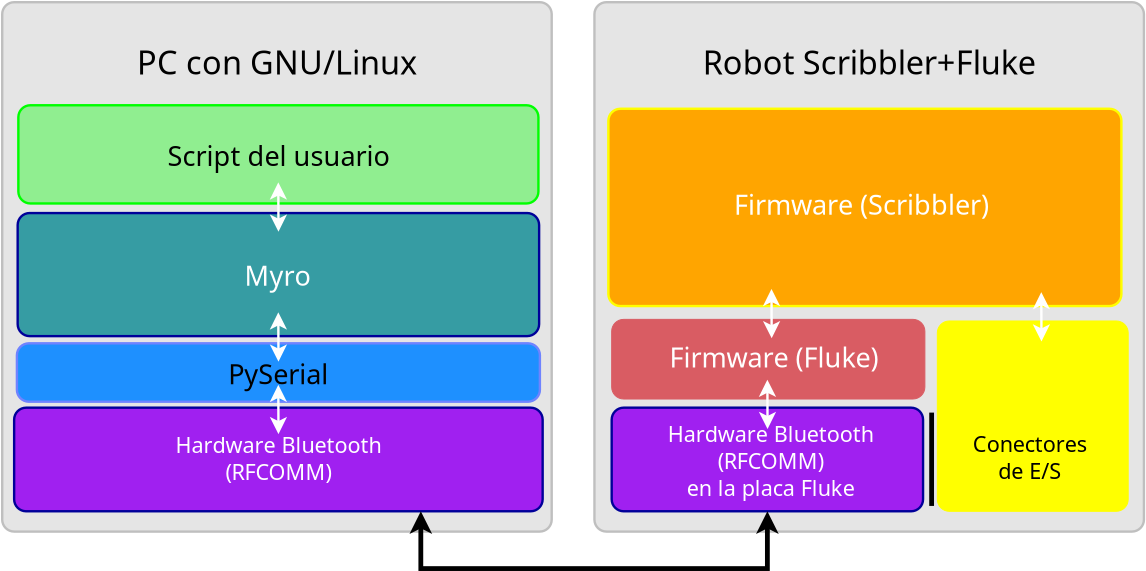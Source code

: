 <?xml version="1.0" encoding="UTF-8"?>
<dia:diagram xmlns:dia="http://www.lysator.liu.se/~alla/dia/">
  <dia:layer name="Background" visible="true" active="true">
    <dia:group>
      <dia:object type="Standard - Box" version="0" id="O0">
        <dia:attribute name="obj_pos">
          <dia:point val="43.517,1.557"/>
        </dia:attribute>
        <dia:attribute name="obj_bb">
          <dia:rectangle val="43.517,1.557;70.992,28.026"/>
        </dia:attribute>
        <dia:attribute name="elem_corner">
          <dia:point val="43.517,1.557"/>
        </dia:attribute>
        <dia:attribute name="elem_width">
          <dia:real val="27.475"/>
        </dia:attribute>
        <dia:attribute name="elem_height">
          <dia:real val="26.469"/>
        </dia:attribute>
        <dia:attribute name="border_width">
          <dia:real val="0"/>
        </dia:attribute>
        <dia:attribute name="border_color">
          <dia:color val="#e5e5e5"/>
        </dia:attribute>
        <dia:attribute name="inner_color">
          <dia:color val="#e5e5e5"/>
        </dia:attribute>
        <dia:attribute name="show_background">
          <dia:boolean val="true"/>
        </dia:attribute>
        <dia:attribute name="corner_radius">
          <dia:real val="0.599"/>
        </dia:attribute>
      </dia:object>
      <dia:object type="Standard - Box" version="0" id="O1">
        <dia:attribute name="obj_pos">
          <dia:point val="43.517,1.557"/>
        </dia:attribute>
        <dia:attribute name="obj_bb">
          <dia:rectangle val="43.457,1.497;71.052,28.086"/>
        </dia:attribute>
        <dia:attribute name="elem_corner">
          <dia:point val="43.517,1.557"/>
        </dia:attribute>
        <dia:attribute name="elem_width">
          <dia:real val="27.475"/>
        </dia:attribute>
        <dia:attribute name="elem_height">
          <dia:real val="26.469"/>
        </dia:attribute>
        <dia:attribute name="border_width">
          <dia:real val="0.12"/>
        </dia:attribute>
        <dia:attribute name="border_color">
          <dia:color val="#bfbfbf"/>
        </dia:attribute>
        <dia:attribute name="show_background">
          <dia:boolean val="false"/>
        </dia:attribute>
        <dia:attribute name="corner_radius">
          <dia:real val="0.599"/>
        </dia:attribute>
      </dia:object>
    </dia:group>
    <dia:object type="Standard - Box" version="0" id="O2">
      <dia:attribute name="obj_pos">
        <dia:point val="44.315,12.099"/>
      </dia:attribute>
      <dia:attribute name="obj_bb">
        <dia:rectangle val="44.315,12.099;70.338,18.253"/>
      </dia:attribute>
      <dia:attribute name="elem_corner">
        <dia:point val="44.315,12.099"/>
      </dia:attribute>
      <dia:attribute name="elem_width">
        <dia:real val="26.023"/>
      </dia:attribute>
      <dia:attribute name="elem_height">
        <dia:real val="6.154"/>
      </dia:attribute>
      <dia:attribute name="border_width">
        <dia:real val="0"/>
      </dia:attribute>
      <dia:attribute name="border_color">
        <dia:color val="#369ca3"/>
      </dia:attribute>
      <dia:attribute name="inner_color">
        <dia:color val="#369ca3"/>
      </dia:attribute>
      <dia:attribute name="show_background">
        <dia:boolean val="true"/>
      </dia:attribute>
      <dia:attribute name="corner_radius">
        <dia:real val="0.599"/>
      </dia:attribute>
    </dia:object>
    <dia:object type="Standard - Box" version="0" id="O3">
      <dia:attribute name="obj_pos">
        <dia:point val="44.29,12.099"/>
      </dia:attribute>
      <dia:attribute name="obj_bb">
        <dia:rectangle val="44.23,12.039;70.423,18.313"/>
      </dia:attribute>
      <dia:attribute name="elem_corner">
        <dia:point val="44.29,12.099"/>
      </dia:attribute>
      <dia:attribute name="elem_width">
        <dia:real val="26.073"/>
      </dia:attribute>
      <dia:attribute name="elem_height">
        <dia:real val="6.154"/>
      </dia:attribute>
      <dia:attribute name="border_width">
        <dia:real val="0.12"/>
      </dia:attribute>
      <dia:attribute name="border_color">
        <dia:color val="#000099"/>
      </dia:attribute>
      <dia:attribute name="show_background">
        <dia:boolean val="false"/>
      </dia:attribute>
      <dia:attribute name="corner_radius">
        <dia:real val="0.599"/>
      </dia:attribute>
    </dia:object>
    <dia:object type="Standard - Box" version="0" id="O4">
      <dia:attribute name="obj_pos">
        <dia:point val="44.252,18.613"/>
      </dia:attribute>
      <dia:attribute name="obj_bb">
        <dia:rectangle val="44.252,18.613;70.401,21.532"/>
      </dia:attribute>
      <dia:attribute name="elem_corner">
        <dia:point val="44.252,18.613"/>
      </dia:attribute>
      <dia:attribute name="elem_width">
        <dia:real val="26.15"/>
      </dia:attribute>
      <dia:attribute name="elem_height">
        <dia:real val="2.919"/>
      </dia:attribute>
      <dia:attribute name="border_width">
        <dia:real val="0"/>
      </dia:attribute>
      <dia:attribute name="border_color">
        <dia:color val="#1e90ff"/>
      </dia:attribute>
      <dia:attribute name="inner_color">
        <dia:color val="#1e90ff"/>
      </dia:attribute>
      <dia:attribute name="show_background">
        <dia:boolean val="true"/>
      </dia:attribute>
      <dia:attribute name="corner_radius">
        <dia:real val="0.599"/>
      </dia:attribute>
    </dia:object>
    <dia:object type="Standard - Box" version="0" id="O5">
      <dia:attribute name="obj_pos">
        <dia:point val="44.252,18.613"/>
      </dia:attribute>
      <dia:attribute name="obj_bb">
        <dia:rectangle val="44.192,18.553;70.461,21.592"/>
      </dia:attribute>
      <dia:attribute name="elem_corner">
        <dia:point val="44.252,18.613"/>
      </dia:attribute>
      <dia:attribute name="elem_width">
        <dia:real val="26.15"/>
      </dia:attribute>
      <dia:attribute name="elem_height">
        <dia:real val="2.919"/>
      </dia:attribute>
      <dia:attribute name="border_width">
        <dia:real val="0.12"/>
      </dia:attribute>
      <dia:attribute name="border_color">
        <dia:color val="#6f83ff"/>
      </dia:attribute>
      <dia:attribute name="show_background">
        <dia:boolean val="false"/>
      </dia:attribute>
      <dia:attribute name="corner_radius">
        <dia:real val="0.599"/>
      </dia:attribute>
    </dia:object>
    <dia:object type="Standard - Box" version="0" id="O6">
      <dia:attribute name="obj_pos">
        <dia:point val="44.114,21.831"/>
      </dia:attribute>
      <dia:attribute name="obj_bb">
        <dia:rectangle val="44.114,21.831;70.539,27.012"/>
      </dia:attribute>
      <dia:attribute name="elem_corner">
        <dia:point val="44.114,21.831"/>
      </dia:attribute>
      <dia:attribute name="elem_width">
        <dia:real val="26.425"/>
      </dia:attribute>
      <dia:attribute name="elem_height">
        <dia:real val="5.18"/>
      </dia:attribute>
      <dia:attribute name="border_width">
        <dia:real val="0"/>
      </dia:attribute>
      <dia:attribute name="border_color">
        <dia:color val="#a020f0"/>
      </dia:attribute>
      <dia:attribute name="inner_color">
        <dia:color val="#a020f0"/>
      </dia:attribute>
      <dia:attribute name="show_background">
        <dia:boolean val="true"/>
      </dia:attribute>
      <dia:attribute name="corner_radius">
        <dia:real val="0.599"/>
      </dia:attribute>
    </dia:object>
    <dia:object type="Standard - Box" version="0" id="O7">
      <dia:attribute name="obj_pos">
        <dia:point val="44.114,21.831"/>
      </dia:attribute>
      <dia:attribute name="obj_bb">
        <dia:rectangle val="44.054,21.771;70.599,27.071"/>
      </dia:attribute>
      <dia:attribute name="elem_corner">
        <dia:point val="44.114,21.831"/>
      </dia:attribute>
      <dia:attribute name="elem_width">
        <dia:real val="26.425"/>
      </dia:attribute>
      <dia:attribute name="elem_height">
        <dia:real val="5.18"/>
      </dia:attribute>
      <dia:attribute name="border_width">
        <dia:real val="0.12"/>
      </dia:attribute>
      <dia:attribute name="border_color">
        <dia:color val="#000099"/>
      </dia:attribute>
      <dia:attribute name="show_background">
        <dia:boolean val="false"/>
      </dia:attribute>
      <dia:attribute name="corner_radius">
        <dia:real val="0.599"/>
      </dia:attribute>
    </dia:object>
    <dia:object type="Standard - Text" version="1" id="O8">
      <dia:attribute name="obj_pos">
        <dia:point val="57.327,20.656"/>
      </dia:attribute>
      <dia:attribute name="obj_bb">
        <dia:rectangle val="54.606,19.401;60.047,20.976"/>
      </dia:attribute>
      <dia:attribute name="text">
        <dia:composite type="text">
          <dia:attribute name="string">
            <dia:string>#PySerial#</dia:string>
          </dia:attribute>
          <dia:attribute name="font">
            <dia:font family="sans" style="0" name="Helvetica"/>
          </dia:attribute>
          <dia:attribute name="height">
            <dia:real val="1.69"/>
          </dia:attribute>
          <dia:attribute name="pos">
            <dia:point val="57.327,20.656"/>
          </dia:attribute>
          <dia:attribute name="color">
            <dia:color val="#000000"/>
          </dia:attribute>
          <dia:attribute name="alignment">
            <dia:enum val="1"/>
          </dia:attribute>
        </dia:composite>
      </dia:attribute>
      <dia:attribute name="valign">
        <dia:enum val="3"/>
      </dia:attribute>
    </dia:object>
    <dia:group>
      <dia:object type="Standard - Box" version="0" id="O9">
        <dia:attribute name="obj_pos">
          <dia:point val="44.325,6.71"/>
        </dia:attribute>
        <dia:attribute name="obj_bb">
          <dia:rectangle val="44.325,6.71;70.328,11.62"/>
        </dia:attribute>
        <dia:attribute name="elem_corner">
          <dia:point val="44.325,6.71"/>
        </dia:attribute>
        <dia:attribute name="elem_width">
          <dia:real val="26.003"/>
        </dia:attribute>
        <dia:attribute name="elem_height">
          <dia:real val="4.91"/>
        </dia:attribute>
        <dia:attribute name="border_width">
          <dia:real val="0"/>
        </dia:attribute>
        <dia:attribute name="border_color">
          <dia:color val="#90ee90"/>
        </dia:attribute>
        <dia:attribute name="inner_color">
          <dia:color val="#90ee90"/>
        </dia:attribute>
        <dia:attribute name="show_background">
          <dia:boolean val="true"/>
        </dia:attribute>
        <dia:attribute name="corner_radius">
          <dia:real val="0.599"/>
        </dia:attribute>
      </dia:object>
      <dia:object type="Standard - Box" version="0" id="O10">
        <dia:attribute name="obj_pos">
          <dia:point val="44.325,6.71"/>
        </dia:attribute>
        <dia:attribute name="obj_bb">
          <dia:rectangle val="44.265,6.651;70.388,11.68"/>
        </dia:attribute>
        <dia:attribute name="elem_corner">
          <dia:point val="44.325,6.71"/>
        </dia:attribute>
        <dia:attribute name="elem_width">
          <dia:real val="26.003"/>
        </dia:attribute>
        <dia:attribute name="elem_height">
          <dia:real val="4.91"/>
        </dia:attribute>
        <dia:attribute name="border_width">
          <dia:real val="0.12"/>
        </dia:attribute>
        <dia:attribute name="border_color">
          <dia:color val="#00ff00"/>
        </dia:attribute>
        <dia:attribute name="show_background">
          <dia:boolean val="false"/>
        </dia:attribute>
        <dia:attribute name="corner_radius">
          <dia:real val="0.599"/>
        </dia:attribute>
      </dia:object>
    </dia:group>
    <dia:object type="Standard - Text" version="1" id="O11">
      <dia:attribute name="obj_pos">
        <dia:point val="57.327,24.095"/>
      </dia:attribute>
      <dia:attribute name="obj_bb">
        <dia:rectangle val="51.916,23.058;62.768,25.765"/>
      </dia:attribute>
      <dia:attribute name="text">
        <dia:composite type="text">
          <dia:attribute name="string">
            <dia:string>#Hardware Bluetooth
(RFCOMM)#</dia:string>
          </dia:attribute>
          <dia:attribute name="font">
            <dia:font family="sans" style="0" name="Helvetica"/>
          </dia:attribute>
          <dia:attribute name="height">
            <dia:real val="1.352"/>
          </dia:attribute>
          <dia:attribute name="pos">
            <dia:point val="57.327,24.095"/>
          </dia:attribute>
          <dia:attribute name="color">
            <dia:color val="#ffffff"/>
          </dia:attribute>
          <dia:attribute name="alignment">
            <dia:enum val="1"/>
          </dia:attribute>
        </dia:composite>
      </dia:attribute>
      <dia:attribute name="valign">
        <dia:enum val="3"/>
      </dia:attribute>
    </dia:object>
    <dia:object type="Standard - Text" version="1" id="O12">
      <dia:attribute name="obj_pos">
        <dia:point val="57.327,9.749"/>
      </dia:attribute>
      <dia:attribute name="obj_bb">
        <dia:rectangle val="51.401,8.494;63.252,10.069"/>
      </dia:attribute>
      <dia:attribute name="text">
        <dia:composite type="text">
          <dia:attribute name="string">
            <dia:string>#Script del usuario#</dia:string>
          </dia:attribute>
          <dia:attribute name="font">
            <dia:font family="sans" style="0" name="Helvetica"/>
          </dia:attribute>
          <dia:attribute name="height">
            <dia:real val="1.69"/>
          </dia:attribute>
          <dia:attribute name="pos">
            <dia:point val="57.327,9.749"/>
          </dia:attribute>
          <dia:attribute name="color">
            <dia:color val="#000000"/>
          </dia:attribute>
          <dia:attribute name="alignment">
            <dia:enum val="1"/>
          </dia:attribute>
        </dia:composite>
      </dia:attribute>
      <dia:attribute name="valign">
        <dia:enum val="3"/>
      </dia:attribute>
    </dia:object>
    <dia:object type="Standard - Text" version="1" id="O13">
      <dia:attribute name="obj_pos">
        <dia:point val="57.255,5.174"/>
      </dia:attribute>
      <dia:attribute name="obj_bb">
        <dia:rectangle val="49.941,3.669;64.568,5.556"/>
      </dia:attribute>
      <dia:attribute name="text">
        <dia:composite type="text">
          <dia:attribute name="string">
            <dia:string>#PC con GNU/Linux#</dia:string>
          </dia:attribute>
          <dia:attribute name="font">
            <dia:font family="sans" style="0" name="Helvetica"/>
          </dia:attribute>
          <dia:attribute name="height">
            <dia:real val="2.028"/>
          </dia:attribute>
          <dia:attribute name="pos">
            <dia:point val="57.255,5.174"/>
          </dia:attribute>
          <dia:attribute name="color">
            <dia:color val="#000000"/>
          </dia:attribute>
          <dia:attribute name="alignment">
            <dia:enum val="1"/>
          </dia:attribute>
        </dia:composite>
      </dia:attribute>
      <dia:attribute name="valign">
        <dia:enum val="3"/>
      </dia:attribute>
    </dia:object>
    <dia:group>
      <dia:object type="Standard - Box" version="0" id="O14">
        <dia:attribute name="obj_pos">
          <dia:point val="73.129,1.557"/>
        </dia:attribute>
        <dia:attribute name="obj_bb">
          <dia:rectangle val="73.129,1.557;100.604,28.026"/>
        </dia:attribute>
        <dia:attribute name="elem_corner">
          <dia:point val="73.129,1.557"/>
        </dia:attribute>
        <dia:attribute name="elem_width">
          <dia:real val="27.475"/>
        </dia:attribute>
        <dia:attribute name="elem_height">
          <dia:real val="26.469"/>
        </dia:attribute>
        <dia:attribute name="border_width">
          <dia:real val="0"/>
        </dia:attribute>
        <dia:attribute name="border_color">
          <dia:color val="#e5e5e5"/>
        </dia:attribute>
        <dia:attribute name="inner_color">
          <dia:color val="#e5e5e5"/>
        </dia:attribute>
        <dia:attribute name="show_background">
          <dia:boolean val="true"/>
        </dia:attribute>
        <dia:attribute name="corner_radius">
          <dia:real val="0.599"/>
        </dia:attribute>
      </dia:object>
      <dia:object type="Standard - Box" version="0" id="O15">
        <dia:attribute name="obj_pos">
          <dia:point val="73.129,1.557"/>
        </dia:attribute>
        <dia:attribute name="obj_bb">
          <dia:rectangle val="73.069,1.497;100.664,28.086"/>
        </dia:attribute>
        <dia:attribute name="elem_corner">
          <dia:point val="73.129,1.557"/>
        </dia:attribute>
        <dia:attribute name="elem_width">
          <dia:real val="27.475"/>
        </dia:attribute>
        <dia:attribute name="elem_height">
          <dia:real val="26.469"/>
        </dia:attribute>
        <dia:attribute name="border_width">
          <dia:real val="0.12"/>
        </dia:attribute>
        <dia:attribute name="border_color">
          <dia:color val="#bfbfbf"/>
        </dia:attribute>
        <dia:attribute name="show_background">
          <dia:boolean val="false"/>
        </dia:attribute>
        <dia:attribute name="corner_radius">
          <dia:real val="0.599"/>
        </dia:attribute>
      </dia:object>
    </dia:group>
    <dia:group>
      <dia:object type="Standard - Box" version="0" id="O16">
        <dia:attribute name="obj_pos">
          <dia:point val="73.991,21.831"/>
        </dia:attribute>
        <dia:attribute name="obj_bb">
          <dia:rectangle val="73.991,21.831;89.56,27.012"/>
        </dia:attribute>
        <dia:attribute name="elem_corner">
          <dia:point val="73.991,21.831"/>
        </dia:attribute>
        <dia:attribute name="elem_width">
          <dia:real val="15.569"/>
        </dia:attribute>
        <dia:attribute name="elem_height">
          <dia:real val="5.18"/>
        </dia:attribute>
        <dia:attribute name="border_width">
          <dia:real val="0"/>
        </dia:attribute>
        <dia:attribute name="border_color">
          <dia:color val="#a020f0"/>
        </dia:attribute>
        <dia:attribute name="inner_color">
          <dia:color val="#a020f0"/>
        </dia:attribute>
        <dia:attribute name="show_background">
          <dia:boolean val="true"/>
        </dia:attribute>
        <dia:attribute name="corner_radius">
          <dia:real val="0.599"/>
        </dia:attribute>
      </dia:object>
      <dia:object type="Standard - Box" version="0" id="O17">
        <dia:attribute name="obj_pos">
          <dia:point val="73.991,21.831"/>
        </dia:attribute>
        <dia:attribute name="obj_bb">
          <dia:rectangle val="73.931,21.771;89.62,27.071"/>
        </dia:attribute>
        <dia:attribute name="elem_corner">
          <dia:point val="73.991,21.831"/>
        </dia:attribute>
        <dia:attribute name="elem_width">
          <dia:real val="15.569"/>
        </dia:attribute>
        <dia:attribute name="elem_height">
          <dia:real val="5.18"/>
        </dia:attribute>
        <dia:attribute name="border_width">
          <dia:real val="0.12"/>
        </dia:attribute>
        <dia:attribute name="border_color">
          <dia:color val="#000099"/>
        </dia:attribute>
        <dia:attribute name="show_background">
          <dia:boolean val="false"/>
        </dia:attribute>
        <dia:attribute name="corner_radius">
          <dia:real val="0.599"/>
        </dia:attribute>
      </dia:object>
    </dia:group>
    <dia:object type="Standard - Text" version="1" id="O18">
      <dia:attribute name="obj_pos">
        <dia:point val="81.944,23.541"/>
      </dia:attribute>
      <dia:attribute name="obj_bb">
        <dia:rectangle val="76.534,22.535;87.354,26.5"/>
      </dia:attribute>
      <dia:attribute name="text">
        <dia:composite type="text">
          <dia:attribute name="string">
            <dia:string>#Hardware Bluetooth
(RFCOMM)
en la placa Fluke#</dia:string>
          </dia:attribute>
          <dia:attribute name="font">
            <dia:font family="sans" style="0" name="Helvetica"/>
          </dia:attribute>
          <dia:attribute name="height">
            <dia:real val="1.352"/>
          </dia:attribute>
          <dia:attribute name="pos">
            <dia:point val="81.944,23.541"/>
          </dia:attribute>
          <dia:attribute name="color">
            <dia:color val="#ffffff"/>
          </dia:attribute>
          <dia:attribute name="alignment">
            <dia:enum val="1"/>
          </dia:attribute>
        </dia:composite>
      </dia:attribute>
      <dia:attribute name="valign">
        <dia:enum val="3"/>
      </dia:attribute>
    </dia:object>
    <dia:group>
      <dia:object type="Standard - Box" version="0" id="O19">
        <dia:attribute name="obj_pos">
          <dia:point val="73.826,6.885"/>
        </dia:attribute>
        <dia:attribute name="obj_bb">
          <dia:rectangle val="73.826,6.885;99.477,16.751"/>
        </dia:attribute>
        <dia:attribute name="elem_corner">
          <dia:point val="73.826,6.885"/>
        </dia:attribute>
        <dia:attribute name="elem_width">
          <dia:real val="25.651"/>
        </dia:attribute>
        <dia:attribute name="elem_height">
          <dia:real val="9.866"/>
        </dia:attribute>
        <dia:attribute name="border_width">
          <dia:real val="0"/>
        </dia:attribute>
        <dia:attribute name="border_color">
          <dia:color val="#ffa500"/>
        </dia:attribute>
        <dia:attribute name="inner_color">
          <dia:color val="#ffa500"/>
        </dia:attribute>
        <dia:attribute name="show_background">
          <dia:boolean val="true"/>
        </dia:attribute>
        <dia:attribute name="corner_radius">
          <dia:real val="0.599"/>
        </dia:attribute>
      </dia:object>
      <dia:object type="Standard - Box" version="0" id="O20">
        <dia:attribute name="obj_pos">
          <dia:point val="73.826,6.885"/>
        </dia:attribute>
        <dia:attribute name="obj_bb">
          <dia:rectangle val="73.766,6.825;99.537,16.811"/>
        </dia:attribute>
        <dia:attribute name="elem_corner">
          <dia:point val="73.826,6.885"/>
        </dia:attribute>
        <dia:attribute name="elem_width">
          <dia:real val="25.651"/>
        </dia:attribute>
        <dia:attribute name="elem_height">
          <dia:real val="9.866"/>
        </dia:attribute>
        <dia:attribute name="border_width">
          <dia:real val="0.12"/>
        </dia:attribute>
        <dia:attribute name="border_color">
          <dia:color val="#ffff00"/>
        </dia:attribute>
        <dia:attribute name="show_background">
          <dia:boolean val="false"/>
        </dia:attribute>
        <dia:attribute name="corner_radius">
          <dia:real val="0.599"/>
        </dia:attribute>
      </dia:object>
    </dia:group>
    <dia:object type="Standard - Box" version="0" id="O21">
      <dia:attribute name="obj_pos">
        <dia:point val="73.991,17.415"/>
      </dia:attribute>
      <dia:attribute name="obj_bb">
        <dia:rectangle val="73.991,17.415;89.651,21.397"/>
      </dia:attribute>
      <dia:attribute name="elem_corner">
        <dia:point val="73.991,17.415"/>
      </dia:attribute>
      <dia:attribute name="elem_width">
        <dia:real val="15.66"/>
      </dia:attribute>
      <dia:attribute name="elem_height">
        <dia:real val="3.982"/>
      </dia:attribute>
      <dia:attribute name="border_width">
        <dia:real val="0"/>
      </dia:attribute>
      <dia:attribute name="border_color">
        <dia:color val="#d95c63"/>
      </dia:attribute>
      <dia:attribute name="inner_color">
        <dia:color val="#d95c63"/>
      </dia:attribute>
      <dia:attribute name="show_background">
        <dia:boolean val="true"/>
      </dia:attribute>
      <dia:attribute name="corner_radius">
        <dia:real val="0.599"/>
      </dia:attribute>
    </dia:object>
    <dia:object type="Standard - Text" version="1" id="O22">
      <dia:attribute name="obj_pos">
        <dia:point val="82.111,19.822"/>
      </dia:attribute>
      <dia:attribute name="obj_bb">
        <dia:rectangle val="76.482,18.567;87.74,20.142"/>
      </dia:attribute>
      <dia:attribute name="text">
        <dia:composite type="text">
          <dia:attribute name="string">
            <dia:string>#Firmware (Fluke)#</dia:string>
          </dia:attribute>
          <dia:attribute name="font">
            <dia:font family="sans" style="0" name="Helvetica"/>
          </dia:attribute>
          <dia:attribute name="height">
            <dia:real val="1.69"/>
          </dia:attribute>
          <dia:attribute name="pos">
            <dia:point val="82.111,19.822"/>
          </dia:attribute>
          <dia:attribute name="color">
            <dia:color val="#ffffff"/>
          </dia:attribute>
          <dia:attribute name="alignment">
            <dia:enum val="1"/>
          </dia:attribute>
        </dia:composite>
      </dia:attribute>
      <dia:attribute name="valign">
        <dia:enum val="3"/>
      </dia:attribute>
    </dia:object>
    <dia:object type="Standard - Text" version="1" id="O23">
      <dia:attribute name="obj_pos">
        <dia:point val="86.484,12.187"/>
      </dia:attribute>
      <dia:attribute name="obj_bb">
        <dia:rectangle val="79.64,10.932;93.328,12.507"/>
      </dia:attribute>
      <dia:attribute name="text">
        <dia:composite type="text">
          <dia:attribute name="string">
            <dia:string>#Firmware (Scribbler)#</dia:string>
          </dia:attribute>
          <dia:attribute name="font">
            <dia:font family="sans" style="0" name="Helvetica"/>
          </dia:attribute>
          <dia:attribute name="height">
            <dia:real val="1.69"/>
          </dia:attribute>
          <dia:attribute name="pos">
            <dia:point val="86.484,12.187"/>
          </dia:attribute>
          <dia:attribute name="color">
            <dia:color val="#ffffff"/>
          </dia:attribute>
          <dia:attribute name="alignment">
            <dia:enum val="1"/>
          </dia:attribute>
        </dia:composite>
      </dia:attribute>
      <dia:attribute name="valign">
        <dia:enum val="3"/>
      </dia:attribute>
    </dia:object>
    <dia:object type="Standard - Text" version="1" id="O24">
      <dia:attribute name="obj_pos">
        <dia:point val="86.904,10.857"/>
      </dia:attribute>
      <dia:attribute name="obj_bb">
        <dia:rectangle val="86.904,10.29;86.904,11.002"/>
      </dia:attribute>
      <dia:attribute name="text">
        <dia:composite type="text">
          <dia:attribute name="string">
            <dia:string>##</dia:string>
          </dia:attribute>
          <dia:attribute name="font">
            <dia:font family="sans" style="0" name="Helvetica"/>
          </dia:attribute>
          <dia:attribute name="height">
            <dia:real val="0.767"/>
          </dia:attribute>
          <dia:attribute name="pos">
            <dia:point val="86.904,10.857"/>
          </dia:attribute>
          <dia:attribute name="color">
            <dia:color val="#bfbfbf"/>
          </dia:attribute>
          <dia:attribute name="alignment">
            <dia:enum val="0"/>
          </dia:attribute>
        </dia:composite>
      </dia:attribute>
      <dia:attribute name="valign">
        <dia:enum val="3"/>
      </dia:attribute>
    </dia:object>
    <dia:object type="Standard - Text" version="1" id="O25">
      <dia:attribute name="obj_pos">
        <dia:point val="86.904,24.872"/>
      </dia:attribute>
      <dia:attribute name="obj_bb">
        <dia:rectangle val="86.904,24.304;86.904,25.017"/>
      </dia:attribute>
      <dia:attribute name="text">
        <dia:composite type="text">
          <dia:attribute name="string">
            <dia:string>##</dia:string>
          </dia:attribute>
          <dia:attribute name="font">
            <dia:font family="sans" style="0" name="Helvetica"/>
          </dia:attribute>
          <dia:attribute name="height">
            <dia:real val="0.767"/>
          </dia:attribute>
          <dia:attribute name="pos">
            <dia:point val="86.904,24.872"/>
          </dia:attribute>
          <dia:attribute name="color">
            <dia:color val="#bfbfbf"/>
          </dia:attribute>
          <dia:attribute name="alignment">
            <dia:enum val="0"/>
          </dia:attribute>
        </dia:composite>
      </dia:attribute>
      <dia:attribute name="valign">
        <dia:enum val="3"/>
      </dia:attribute>
    </dia:object>
    <dia:object type="Standard - Box" version="0" id="O26">
      <dia:attribute name="obj_pos">
        <dia:point val="90.273,17.496"/>
      </dia:attribute>
      <dia:attribute name="obj_bb">
        <dia:rectangle val="90.273,17.496;99.817,27.012"/>
      </dia:attribute>
      <dia:attribute name="elem_corner">
        <dia:point val="90.273,17.496"/>
      </dia:attribute>
      <dia:attribute name="elem_width">
        <dia:real val="9.544"/>
      </dia:attribute>
      <dia:attribute name="elem_height">
        <dia:real val="9.516"/>
      </dia:attribute>
      <dia:attribute name="border_width">
        <dia:real val="0"/>
      </dia:attribute>
      <dia:attribute name="border_color">
        <dia:color val="#ffff00"/>
      </dia:attribute>
      <dia:attribute name="inner_color">
        <dia:color val="#ffff00"/>
      </dia:attribute>
      <dia:attribute name="show_background">
        <dia:boolean val="true"/>
      </dia:attribute>
      <dia:attribute name="corner_radius">
        <dia:real val="0.599"/>
      </dia:attribute>
    </dia:object>
    <dia:object type="Standard - Text" version="1" id="O27">
      <dia:attribute name="obj_pos">
        <dia:point val="94.893,24.045"/>
      </dia:attribute>
      <dia:attribute name="obj_bb">
        <dia:rectangle val="91.843,23.04;97.943,25.652"/>
      </dia:attribute>
      <dia:attribute name="text">
        <dia:composite type="text">
          <dia:attribute name="string">
            <dia:string>#Conectores
de E/S#</dia:string>
          </dia:attribute>
          <dia:attribute name="font">
            <dia:font family="sans" style="0" name="Helvetica"/>
          </dia:attribute>
          <dia:attribute name="height">
            <dia:real val="1.352"/>
          </dia:attribute>
          <dia:attribute name="pos">
            <dia:point val="94.893,24.045"/>
          </dia:attribute>
          <dia:attribute name="color">
            <dia:color val="#000000"/>
          </dia:attribute>
          <dia:attribute name="alignment">
            <dia:enum val="1"/>
          </dia:attribute>
        </dia:composite>
      </dia:attribute>
      <dia:attribute name="valign">
        <dia:enum val="3"/>
      </dia:attribute>
    </dia:object>
    <dia:object type="Standard - Text" version="1" id="O28">
      <dia:attribute name="obj_pos">
        <dia:point val="93.744,24.956"/>
      </dia:attribute>
      <dia:attribute name="obj_bb">
        <dia:rectangle val="93.744,24.389;93.744,25.101"/>
      </dia:attribute>
      <dia:attribute name="text">
        <dia:composite type="text">
          <dia:attribute name="string">
            <dia:string>##</dia:string>
          </dia:attribute>
          <dia:attribute name="font">
            <dia:font family="sans" style="0" name="Helvetica"/>
          </dia:attribute>
          <dia:attribute name="height">
            <dia:real val="0.767"/>
          </dia:attribute>
          <dia:attribute name="pos">
            <dia:point val="93.744,24.956"/>
          </dia:attribute>
          <dia:attribute name="color">
            <dia:color val="#bfbfbf"/>
          </dia:attribute>
          <dia:attribute name="alignment">
            <dia:enum val="0"/>
          </dia:attribute>
        </dia:composite>
      </dia:attribute>
      <dia:attribute name="valign">
        <dia:enum val="3"/>
      </dia:attribute>
    </dia:object>
    <dia:object type="Standard - Text" version="1" id="O29">
      <dia:attribute name="obj_pos">
        <dia:point val="86.866,5.174"/>
      </dia:attribute>
      <dia:attribute name="obj_bb">
        <dia:rectangle val="77.824,3.621;95.956,5.65"/>
      </dia:attribute>
      <dia:attribute name="text">
        <dia:composite type="text">
          <dia:attribute name="string">
            <dia:string>#Robot Scribbler+Fluke#</dia:string>
          </dia:attribute>
          <dia:attribute name="font">
            <dia:font family="sans" style="0" name="Helvetica"/>
          </dia:attribute>
          <dia:attribute name="height">
            <dia:real val="2.028"/>
          </dia:attribute>
          <dia:attribute name="pos">
            <dia:point val="86.866,5.174"/>
          </dia:attribute>
          <dia:attribute name="color">
            <dia:color val="#000000"/>
          </dia:attribute>
          <dia:attribute name="alignment">
            <dia:enum val="1"/>
          </dia:attribute>
        </dia:composite>
      </dia:attribute>
      <dia:attribute name="valign">
        <dia:enum val="3"/>
      </dia:attribute>
    </dia:object>
    <dia:group>
      <dia:object type="Standard - PolyLine" version="0" id="O30">
        <dia:attribute name="obj_pos">
          <dia:point val="64.448,27.728"/>
        </dia:attribute>
        <dia:attribute name="obj_bb">
          <dia:rectangle val="64.329,27.609;81.895,29.996"/>
        </dia:attribute>
        <dia:attribute name="poly_points">
          <dia:point val="64.448,27.728"/>
          <dia:point val="64.448,29.876"/>
          <dia:point val="81.776,29.876"/>
          <dia:point val="81.776,27.728"/>
        </dia:attribute>
        <dia:attribute name="line_width">
          <dia:real val="0.24"/>
        </dia:attribute>
      </dia:object>
      <dia:object type="Standard - Polygon" version="0" id="O31">
        <dia:attribute name="obj_pos">
          <dia:point val="64.448,27.279"/>
        </dia:attribute>
        <dia:attribute name="obj_bb">
          <dia:rectangle val="64.149,27.279;64.748,27.878"/>
        </dia:attribute>
        <dia:attribute name="poly_points">
          <dia:point val="64.448,27.279"/>
          <dia:point val="64.748,27.878"/>
          <dia:point val="64.448,27.728"/>
          <dia:point val="64.149,27.878"/>
        </dia:attribute>
        <dia:attribute name="line_width">
          <dia:real val="0"/>
        </dia:attribute>
        <dia:attribute name="inner_color">
          <dia:color val="#000000"/>
        </dia:attribute>
        <dia:attribute name="show_background">
          <dia:boolean val="true"/>
        </dia:attribute>
      </dia:object>
      <dia:object type="Standard - Polygon" version="0" id="O32">
        <dia:attribute name="obj_pos">
          <dia:point val="64.448,27.279"/>
        </dia:attribute>
        <dia:attribute name="obj_bb">
          <dia:rectangle val="63.881,27.012;65.016,28.146"/>
        </dia:attribute>
        <dia:attribute name="poly_points">
          <dia:point val="64.448,27.279"/>
          <dia:point val="64.748,27.878"/>
          <dia:point val="64.448,27.728"/>
          <dia:point val="64.149,27.878"/>
        </dia:attribute>
        <dia:attribute name="line_width">
          <dia:real val="0.24"/>
        </dia:attribute>
        <dia:attribute name="show_background">
          <dia:boolean val="false"/>
        </dia:attribute>
      </dia:object>
      <dia:object type="Standard - Polygon" version="0" id="O33">
        <dia:attribute name="obj_pos">
          <dia:point val="81.776,27.279"/>
        </dia:attribute>
        <dia:attribute name="obj_bb">
          <dia:rectangle val="81.476,27.279;82.075,27.878"/>
        </dia:attribute>
        <dia:attribute name="poly_points">
          <dia:point val="81.776,27.279"/>
          <dia:point val="82.075,27.878"/>
          <dia:point val="81.776,27.728"/>
          <dia:point val="81.476,27.878"/>
        </dia:attribute>
        <dia:attribute name="line_width">
          <dia:real val="0"/>
        </dia:attribute>
        <dia:attribute name="inner_color">
          <dia:color val="#000000"/>
        </dia:attribute>
        <dia:attribute name="show_background">
          <dia:boolean val="true"/>
        </dia:attribute>
      </dia:object>
      <dia:object type="Standard - Polygon" version="0" id="O34">
        <dia:attribute name="obj_pos">
          <dia:point val="81.776,27.279"/>
        </dia:attribute>
        <dia:attribute name="obj_bb">
          <dia:rectangle val="81.208,27.012;82.343,28.146"/>
        </dia:attribute>
        <dia:attribute name="poly_points">
          <dia:point val="81.776,27.279"/>
          <dia:point val="82.075,27.878"/>
          <dia:point val="81.776,27.728"/>
          <dia:point val="81.476,27.878"/>
        </dia:attribute>
        <dia:attribute name="line_width">
          <dia:real val="0.24"/>
        </dia:attribute>
        <dia:attribute name="show_background">
          <dia:boolean val="false"/>
        </dia:attribute>
      </dia:object>
    </dia:group>
    <dia:object type="Standard - Line" version="0" id="O35">
      <dia:attribute name="obj_pos">
        <dia:point val="89.989,22.078"/>
      </dia:attribute>
      <dia:attribute name="obj_bb">
        <dia:rectangle val="89.868,21.958;90.109,26.863"/>
      </dia:attribute>
      <dia:attribute name="conn_endpoints">
        <dia:point val="89.989,22.078"/>
        <dia:point val="89.988,26.743"/>
      </dia:attribute>
      <dia:attribute name="numcp">
        <dia:int val="1"/>
      </dia:attribute>
      <dia:attribute name="line_width">
        <dia:real val="0.24"/>
      </dia:attribute>
    </dia:object>
    <dia:group>
      <dia:group>
        <dia:object type="Standard - Line" version="0" id="O36">
          <dia:attribute name="obj_pos">
            <dia:point val="57.324,11.15"/>
          </dia:attribute>
          <dia:attribute name="obj_bb">
            <dia:rectangle val="57.264,11.089;57.389,12.51"/>
          </dia:attribute>
          <dia:attribute name="conn_endpoints">
            <dia:point val="57.324,11.15"/>
            <dia:point val="57.329,12.45"/>
          </dia:attribute>
          <dia:attribute name="numcp">
            <dia:int val="1"/>
          </dia:attribute>
          <dia:attribute name="line_color">
            <dia:color val="#ffffff"/>
          </dia:attribute>
          <dia:attribute name="line_width">
            <dia:real val="0.12"/>
          </dia:attribute>
        </dia:object>
        <dia:object type="Standard - Polygon" version="0" id="O37">
          <dia:attribute name="obj_pos">
            <dia:point val="57.323,10.7"/>
          </dia:attribute>
          <dia:attribute name="obj_bb">
            <dia:rectangle val="57.026,10.7;57.624,11.3"/>
          </dia:attribute>
          <dia:attribute name="poly_points">
            <dia:point val="57.323,10.7"/>
            <dia:point val="57.624,11.298"/>
            <dia:point val="57.324,11.15"/>
            <dia:point val="57.026,11.3"/>
          </dia:attribute>
          <dia:attribute name="line_color">
            <dia:color val="#ffffff"/>
          </dia:attribute>
          <dia:attribute name="line_width">
            <dia:real val="0"/>
          </dia:attribute>
          <dia:attribute name="show_background">
            <dia:boolean val="true"/>
          </dia:attribute>
        </dia:object>
        <dia:object type="Standard - Polygon" version="0" id="O38">
          <dia:attribute name="obj_pos">
            <dia:point val="57.323,10.7"/>
          </dia:attribute>
          <dia:attribute name="obj_bb">
            <dia:rectangle val="56.892,10.567;57.759,11.435"/>
          </dia:attribute>
          <dia:attribute name="poly_points">
            <dia:point val="57.323,10.7"/>
            <dia:point val="57.624,11.298"/>
            <dia:point val="57.324,11.15"/>
            <dia:point val="57.026,11.3"/>
          </dia:attribute>
          <dia:attribute name="line_color">
            <dia:color val="#ffffff"/>
          </dia:attribute>
          <dia:attribute name="line_width">
            <dia:real val="0.12"/>
          </dia:attribute>
          <dia:attribute name="show_background">
            <dia:boolean val="false"/>
          </dia:attribute>
        </dia:object>
        <dia:object type="Standard - Polygon" version="0" id="O39">
          <dia:attribute name="obj_pos">
            <dia:point val="57.33,12.899"/>
          </dia:attribute>
          <dia:attribute name="obj_bb">
            <dia:rectangle val="57.029,12.299;57.627,12.899"/>
          </dia:attribute>
          <dia:attribute name="poly_points">
            <dia:point val="57.33,12.899"/>
            <dia:point val="57.029,12.301"/>
            <dia:point val="57.329,12.45"/>
            <dia:point val="57.627,12.299"/>
          </dia:attribute>
          <dia:attribute name="line_color">
            <dia:color val="#ffffff"/>
          </dia:attribute>
          <dia:attribute name="line_width">
            <dia:real val="0"/>
          </dia:attribute>
          <dia:attribute name="show_background">
            <dia:boolean val="true"/>
          </dia:attribute>
        </dia:object>
        <dia:object type="Standard - Polygon" version="0" id="O40">
          <dia:attribute name="obj_pos">
            <dia:point val="57.33,12.899"/>
          </dia:attribute>
          <dia:attribute name="obj_bb">
            <dia:rectangle val="56.894,12.165;57.761,13.033"/>
          </dia:attribute>
          <dia:attribute name="poly_points">
            <dia:point val="57.33,12.899"/>
            <dia:point val="57.029,12.301"/>
            <dia:point val="57.329,12.45"/>
            <dia:point val="57.627,12.299"/>
          </dia:attribute>
          <dia:attribute name="line_color">
            <dia:color val="#ffffff"/>
          </dia:attribute>
          <dia:attribute name="line_width">
            <dia:real val="0.12"/>
          </dia:attribute>
          <dia:attribute name="show_background">
            <dia:boolean val="false"/>
          </dia:attribute>
        </dia:object>
      </dia:group>
      <dia:group>
        <dia:object type="Standard - Line" version="0" id="O41">
          <dia:attribute name="obj_pos">
            <dia:point val="57.324,17.647"/>
          </dia:attribute>
          <dia:attribute name="obj_bb">
            <dia:rectangle val="57.264,17.587;57.389,19.008"/>
          </dia:attribute>
          <dia:attribute name="conn_endpoints">
            <dia:point val="57.324,17.647"/>
            <dia:point val="57.329,18.948"/>
          </dia:attribute>
          <dia:attribute name="numcp">
            <dia:int val="1"/>
          </dia:attribute>
          <dia:attribute name="line_color">
            <dia:color val="#ffffff"/>
          </dia:attribute>
          <dia:attribute name="line_width">
            <dia:real val="0.12"/>
          </dia:attribute>
        </dia:object>
        <dia:object type="Standard - Polygon" version="0" id="O42">
          <dia:attribute name="obj_pos">
            <dia:point val="57.323,17.198"/>
          </dia:attribute>
          <dia:attribute name="obj_bb">
            <dia:rectangle val="57.026,17.198;57.624,17.798"/>
          </dia:attribute>
          <dia:attribute name="poly_points">
            <dia:point val="57.323,17.198"/>
            <dia:point val="57.624,17.796"/>
            <dia:point val="57.324,17.647"/>
            <dia:point val="57.026,17.798"/>
          </dia:attribute>
          <dia:attribute name="line_color">
            <dia:color val="#ffffff"/>
          </dia:attribute>
          <dia:attribute name="line_width">
            <dia:real val="0"/>
          </dia:attribute>
          <dia:attribute name="show_background">
            <dia:boolean val="true"/>
          </dia:attribute>
        </dia:object>
        <dia:object type="Standard - Polygon" version="0" id="O43">
          <dia:attribute name="obj_pos">
            <dia:point val="57.323,17.198"/>
          </dia:attribute>
          <dia:attribute name="obj_bb">
            <dia:rectangle val="56.892,17.064;57.759,17.932"/>
          </dia:attribute>
          <dia:attribute name="poly_points">
            <dia:point val="57.323,17.198"/>
            <dia:point val="57.624,17.796"/>
            <dia:point val="57.324,17.647"/>
            <dia:point val="57.026,17.798"/>
          </dia:attribute>
          <dia:attribute name="line_color">
            <dia:color val="#ffffff"/>
          </dia:attribute>
          <dia:attribute name="line_width">
            <dia:real val="0.12"/>
          </dia:attribute>
          <dia:attribute name="show_background">
            <dia:boolean val="false"/>
          </dia:attribute>
        </dia:object>
        <dia:object type="Standard - Polygon" version="0" id="O44">
          <dia:attribute name="obj_pos">
            <dia:point val="57.33,19.397"/>
          </dia:attribute>
          <dia:attribute name="obj_bb">
            <dia:rectangle val="57.029,18.797;57.627,19.397"/>
          </dia:attribute>
          <dia:attribute name="poly_points">
            <dia:point val="57.33,19.397"/>
            <dia:point val="57.029,18.799"/>
            <dia:point val="57.329,18.948"/>
            <dia:point val="57.627,18.797"/>
          </dia:attribute>
          <dia:attribute name="line_color">
            <dia:color val="#ffffff"/>
          </dia:attribute>
          <dia:attribute name="line_width">
            <dia:real val="0"/>
          </dia:attribute>
          <dia:attribute name="show_background">
            <dia:boolean val="true"/>
          </dia:attribute>
        </dia:object>
        <dia:object type="Standard - Polygon" version="0" id="O45">
          <dia:attribute name="obj_pos">
            <dia:point val="57.33,19.397"/>
          </dia:attribute>
          <dia:attribute name="obj_bb">
            <dia:rectangle val="56.894,18.663;57.761,19.531"/>
          </dia:attribute>
          <dia:attribute name="poly_points">
            <dia:point val="57.33,19.397"/>
            <dia:point val="57.029,18.799"/>
            <dia:point val="57.329,18.948"/>
            <dia:point val="57.627,18.797"/>
          </dia:attribute>
          <dia:attribute name="line_color">
            <dia:color val="#ffffff"/>
          </dia:attribute>
          <dia:attribute name="line_width">
            <dia:real val="0.12"/>
          </dia:attribute>
          <dia:attribute name="show_background">
            <dia:boolean val="false"/>
          </dia:attribute>
        </dia:object>
      </dia:group>
      <dia:group>
        <dia:object type="Standard - Line" version="0" id="O46">
          <dia:attribute name="obj_pos">
            <dia:point val="57.324,21.27"/>
          </dia:attribute>
          <dia:attribute name="obj_bb">
            <dia:rectangle val="57.264,21.21;57.389,22.631"/>
          </dia:attribute>
          <dia:attribute name="conn_endpoints">
            <dia:point val="57.324,21.27"/>
            <dia:point val="57.329,22.571"/>
          </dia:attribute>
          <dia:attribute name="numcp">
            <dia:int val="1"/>
          </dia:attribute>
          <dia:attribute name="line_color">
            <dia:color val="#ffffff"/>
          </dia:attribute>
          <dia:attribute name="line_width">
            <dia:real val="0.12"/>
          </dia:attribute>
        </dia:object>
        <dia:object type="Standard - Polygon" version="0" id="O47">
          <dia:attribute name="obj_pos">
            <dia:point val="57.323,20.821"/>
          </dia:attribute>
          <dia:attribute name="obj_bb">
            <dia:rectangle val="57.026,20.821;57.624,21.421"/>
          </dia:attribute>
          <dia:attribute name="poly_points">
            <dia:point val="57.323,20.821"/>
            <dia:point val="57.624,21.419"/>
            <dia:point val="57.324,21.27"/>
            <dia:point val="57.026,21.421"/>
          </dia:attribute>
          <dia:attribute name="line_color">
            <dia:color val="#ffffff"/>
          </dia:attribute>
          <dia:attribute name="line_width">
            <dia:real val="0"/>
          </dia:attribute>
          <dia:attribute name="show_background">
            <dia:boolean val="true"/>
          </dia:attribute>
        </dia:object>
        <dia:object type="Standard - Polygon" version="0" id="O48">
          <dia:attribute name="obj_pos">
            <dia:point val="57.323,20.821"/>
          </dia:attribute>
          <dia:attribute name="obj_bb">
            <dia:rectangle val="56.892,20.687;57.759,21.555"/>
          </dia:attribute>
          <dia:attribute name="poly_points">
            <dia:point val="57.323,20.821"/>
            <dia:point val="57.624,21.419"/>
            <dia:point val="57.324,21.27"/>
            <dia:point val="57.026,21.421"/>
          </dia:attribute>
          <dia:attribute name="line_color">
            <dia:color val="#ffffff"/>
          </dia:attribute>
          <dia:attribute name="line_width">
            <dia:real val="0.12"/>
          </dia:attribute>
          <dia:attribute name="show_background">
            <dia:boolean val="false"/>
          </dia:attribute>
        </dia:object>
        <dia:object type="Standard - Polygon" version="0" id="O49">
          <dia:attribute name="obj_pos">
            <dia:point val="57.33,23.02"/>
          </dia:attribute>
          <dia:attribute name="obj_bb">
            <dia:rectangle val="57.029,22.42;57.627,23.02"/>
          </dia:attribute>
          <dia:attribute name="poly_points">
            <dia:point val="57.33,23.02"/>
            <dia:point val="57.029,22.422"/>
            <dia:point val="57.329,22.571"/>
            <dia:point val="57.627,22.42"/>
          </dia:attribute>
          <dia:attribute name="line_color">
            <dia:color val="#ffffff"/>
          </dia:attribute>
          <dia:attribute name="line_width">
            <dia:real val="0"/>
          </dia:attribute>
          <dia:attribute name="show_background">
            <dia:boolean val="true"/>
          </dia:attribute>
        </dia:object>
        <dia:object type="Standard - Polygon" version="0" id="O50">
          <dia:attribute name="obj_pos">
            <dia:point val="57.33,23.02"/>
          </dia:attribute>
          <dia:attribute name="obj_bb">
            <dia:rectangle val="56.894,22.286;57.761,23.154"/>
          </dia:attribute>
          <dia:attribute name="poly_points">
            <dia:point val="57.33,23.02"/>
            <dia:point val="57.029,22.422"/>
            <dia:point val="57.329,22.571"/>
            <dia:point val="57.627,22.42"/>
          </dia:attribute>
          <dia:attribute name="line_color">
            <dia:color val="#ffffff"/>
          </dia:attribute>
          <dia:attribute name="line_width">
            <dia:real val="0.12"/>
          </dia:attribute>
          <dia:attribute name="show_background">
            <dia:boolean val="false"/>
          </dia:attribute>
        </dia:object>
      </dia:group>
    </dia:group>
    <dia:object type="Standard - Text" version="1" id="O51">
      <dia:attribute name="obj_pos">
        <dia:point val="57.277,15.73"/>
      </dia:attribute>
      <dia:attribute name="obj_bb">
        <dia:rectangle val="55.617,14.436;58.976,16.129"/>
      </dia:attribute>
      <dia:attribute name="text">
        <dia:composite type="text">
          <dia:attribute name="string">
            <dia:string>#Myro#</dia:string>
          </dia:attribute>
          <dia:attribute name="font">
            <dia:font family="sans" style="0" name="Helvetica"/>
          </dia:attribute>
          <dia:attribute name="height">
            <dia:real val="1.69"/>
          </dia:attribute>
          <dia:attribute name="pos">
            <dia:point val="57.277,15.73"/>
          </dia:attribute>
          <dia:attribute name="color">
            <dia:color val="#ffffff"/>
          </dia:attribute>
          <dia:attribute name="alignment">
            <dia:enum val="1"/>
          </dia:attribute>
        </dia:composite>
      </dia:attribute>
      <dia:attribute name="valign">
        <dia:enum val="3"/>
      </dia:attribute>
    </dia:object>
    <dia:object type="Standard - Text" version="1" id="O52">
      <dia:attribute name="obj_pos">
        <dia:point val="82.335,25.148"/>
      </dia:attribute>
      <dia:attribute name="obj_bb">
        <dia:rectangle val="82.335,24.553;82.335,25.298"/>
      </dia:attribute>
      <dia:attribute name="text">
        <dia:composite type="text">
          <dia:attribute name="string">
            <dia:string>##</dia:string>
          </dia:attribute>
          <dia:attribute name="font">
            <dia:font family="sans" style="0" name="Helvetica"/>
          </dia:attribute>
          <dia:attribute name="height">
            <dia:real val="0.8"/>
          </dia:attribute>
          <dia:attribute name="pos">
            <dia:point val="82.335,25.148"/>
          </dia:attribute>
          <dia:attribute name="color">
            <dia:color val="#898989"/>
          </dia:attribute>
          <dia:attribute name="alignment">
            <dia:enum val="0"/>
          </dia:attribute>
        </dia:composite>
      </dia:attribute>
      <dia:attribute name="valign">
        <dia:enum val="3"/>
      </dia:attribute>
    </dia:object>
    <dia:object type="Standard - Text" version="1" id="O53">
      <dia:attribute name="obj_pos">
        <dia:point val="80.569,23.971"/>
      </dia:attribute>
      <dia:attribute name="obj_bb">
        <dia:rectangle val="80.569,23.376;80.569,24.121"/>
      </dia:attribute>
      <dia:attribute name="text">
        <dia:composite type="text">
          <dia:attribute name="string">
            <dia:string>##</dia:string>
          </dia:attribute>
          <dia:attribute name="font">
            <dia:font family="sans" style="0" name="Helvetica"/>
          </dia:attribute>
          <dia:attribute name="height">
            <dia:real val="0.8"/>
          </dia:attribute>
          <dia:attribute name="pos">
            <dia:point val="80.569,23.971"/>
          </dia:attribute>
          <dia:attribute name="color">
            <dia:color val="#898989"/>
          </dia:attribute>
          <dia:attribute name="alignment">
            <dia:enum val="0"/>
          </dia:attribute>
        </dia:composite>
      </dia:attribute>
      <dia:attribute name="valign">
        <dia:enum val="3"/>
      </dia:attribute>
    </dia:object>
    <dia:object type="Standard - Text" version="1" id="O54">
      <dia:attribute name="obj_pos">
        <dia:point val="84.185,19.009"/>
      </dia:attribute>
      <dia:attribute name="obj_bb">
        <dia:rectangle val="84.185,18.415;84.185,19.16"/>
      </dia:attribute>
      <dia:attribute name="text">
        <dia:composite type="text">
          <dia:attribute name="string">
            <dia:string>##</dia:string>
          </dia:attribute>
          <dia:attribute name="font">
            <dia:font family="sans" style="0" name="Helvetica"/>
          </dia:attribute>
          <dia:attribute name="height">
            <dia:real val="0.8"/>
          </dia:attribute>
          <dia:attribute name="pos">
            <dia:point val="84.185,19.009"/>
          </dia:attribute>
          <dia:attribute name="color">
            <dia:color val="#898989"/>
          </dia:attribute>
          <dia:attribute name="alignment">
            <dia:enum val="0"/>
          </dia:attribute>
        </dia:composite>
      </dia:attribute>
      <dia:attribute name="valign">
        <dia:enum val="3"/>
      </dia:attribute>
    </dia:object>
    <dia:object type="Standard - Text" version="1" id="O55">
      <dia:attribute name="obj_pos">
        <dia:point val="84.017,19.43"/>
      </dia:attribute>
      <dia:attribute name="obj_bb">
        <dia:rectangle val="84.017,18.835;84.017,19.58"/>
      </dia:attribute>
      <dia:attribute name="text">
        <dia:composite type="text">
          <dia:attribute name="string">
            <dia:string>##</dia:string>
          </dia:attribute>
          <dia:attribute name="font">
            <dia:font family="sans" style="0" name="Helvetica"/>
          </dia:attribute>
          <dia:attribute name="height">
            <dia:real val="0.8"/>
          </dia:attribute>
          <dia:attribute name="pos">
            <dia:point val="84.017,19.43"/>
          </dia:attribute>
          <dia:attribute name="color">
            <dia:color val="#898989"/>
          </dia:attribute>
          <dia:attribute name="alignment">
            <dia:enum val="0"/>
          </dia:attribute>
        </dia:composite>
      </dia:attribute>
      <dia:attribute name="valign">
        <dia:enum val="3"/>
      </dia:attribute>
    </dia:object>
    <dia:object type="Standard - Text" version="1" id="O56">
      <dia:attribute name="obj_pos">
        <dia:point val="83.428,10.769"/>
      </dia:attribute>
      <dia:attribute name="obj_bb">
        <dia:rectangle val="83.428,10.174;83.428,10.919"/>
      </dia:attribute>
      <dia:attribute name="text">
        <dia:composite type="text">
          <dia:attribute name="string">
            <dia:string>##</dia:string>
          </dia:attribute>
          <dia:attribute name="font">
            <dia:font family="sans" style="0" name="Helvetica"/>
          </dia:attribute>
          <dia:attribute name="height">
            <dia:real val="0.8"/>
          </dia:attribute>
          <dia:attribute name="pos">
            <dia:point val="83.428,10.769"/>
          </dia:attribute>
          <dia:attribute name="color">
            <dia:color val="#898989"/>
          </dia:attribute>
          <dia:attribute name="alignment">
            <dia:enum val="0"/>
          </dia:attribute>
        </dia:composite>
      </dia:attribute>
      <dia:attribute name="valign">
        <dia:enum val="3"/>
      </dia:attribute>
    </dia:object>
    <dia:group>
      <dia:group>
        <dia:object type="Standard - Line" version="0" id="O57">
          <dia:attribute name="obj_pos">
            <dia:point val="81.778,21.016"/>
          </dia:attribute>
          <dia:attribute name="obj_bb">
            <dia:rectangle val="81.718,20.956;81.842,22.376"/>
          </dia:attribute>
          <dia:attribute name="conn_endpoints">
            <dia:point val="81.778,21.016"/>
            <dia:point val="81.782,22.316"/>
          </dia:attribute>
          <dia:attribute name="numcp">
            <dia:int val="1"/>
          </dia:attribute>
          <dia:attribute name="line_color">
            <dia:color val="#ffffff"/>
          </dia:attribute>
          <dia:attribute name="line_width">
            <dia:real val="0.12"/>
          </dia:attribute>
        </dia:object>
        <dia:object type="Standard - Polygon" version="0" id="O58">
          <dia:attribute name="obj_pos">
            <dia:point val="81.776,20.567"/>
          </dia:attribute>
          <dia:attribute name="obj_bb">
            <dia:rectangle val="81.479,20.567;82.078,21.166"/>
          </dia:attribute>
          <dia:attribute name="poly_points">
            <dia:point val="81.776,20.567"/>
            <dia:point val="82.078,21.164"/>
            <dia:point val="81.778,21.016"/>
            <dia:point val="81.479,21.166"/>
          </dia:attribute>
          <dia:attribute name="line_color">
            <dia:color val="#ffffff"/>
          </dia:attribute>
          <dia:attribute name="line_width">
            <dia:real val="0"/>
          </dia:attribute>
          <dia:attribute name="show_background">
            <dia:boolean val="true"/>
          </dia:attribute>
        </dia:object>
        <dia:object type="Standard - Polygon" version="0" id="O59">
          <dia:attribute name="obj_pos">
            <dia:point val="81.776,20.567"/>
          </dia:attribute>
          <dia:attribute name="obj_bb">
            <dia:rectangle val="81.346,20.433;82.213,21.301"/>
          </dia:attribute>
          <dia:attribute name="poly_points">
            <dia:point val="81.776,20.567"/>
            <dia:point val="82.078,21.164"/>
            <dia:point val="81.778,21.016"/>
            <dia:point val="81.479,21.166"/>
          </dia:attribute>
          <dia:attribute name="line_color">
            <dia:color val="#ffffff"/>
          </dia:attribute>
          <dia:attribute name="line_width">
            <dia:real val="0.12"/>
          </dia:attribute>
          <dia:attribute name="show_background">
            <dia:boolean val="false"/>
          </dia:attribute>
        </dia:object>
        <dia:object type="Standard - Polygon" version="0" id="O60">
          <dia:attribute name="obj_pos">
            <dia:point val="81.784,22.765"/>
          </dia:attribute>
          <dia:attribute name="obj_bb">
            <dia:rectangle val="81.482,22.166;82.081,22.765"/>
          </dia:attribute>
          <dia:attribute name="poly_points">
            <dia:point val="81.784,22.765"/>
            <dia:point val="81.482,22.167"/>
            <dia:point val="81.782,22.316"/>
            <dia:point val="82.081,22.166"/>
          </dia:attribute>
          <dia:attribute name="line_color">
            <dia:color val="#ffffff"/>
          </dia:attribute>
          <dia:attribute name="line_width">
            <dia:real val="0"/>
          </dia:attribute>
          <dia:attribute name="show_background">
            <dia:boolean val="true"/>
          </dia:attribute>
        </dia:object>
        <dia:object type="Standard - Polygon" version="0" id="O61">
          <dia:attribute name="obj_pos">
            <dia:point val="81.784,22.765"/>
          </dia:attribute>
          <dia:attribute name="obj_bb">
            <dia:rectangle val="81.348,22.031;82.214,22.899"/>
          </dia:attribute>
          <dia:attribute name="poly_points">
            <dia:point val="81.784,22.765"/>
            <dia:point val="81.482,22.167"/>
            <dia:point val="81.782,22.316"/>
            <dia:point val="82.081,22.166"/>
          </dia:attribute>
          <dia:attribute name="line_color">
            <dia:color val="#ffffff"/>
          </dia:attribute>
          <dia:attribute name="line_width">
            <dia:real val="0.12"/>
          </dia:attribute>
          <dia:attribute name="show_background">
            <dia:boolean val="false"/>
          </dia:attribute>
        </dia:object>
      </dia:group>
      <dia:group>
        <dia:object type="Standard - Line" version="0" id="O62">
          <dia:attribute name="obj_pos">
            <dia:point val="95.474,16.637"/>
          </dia:attribute>
          <dia:attribute name="obj_bb">
            <dia:rectangle val="95.414,16.577;95.538,17.998"/>
          </dia:attribute>
          <dia:attribute name="conn_endpoints">
            <dia:point val="95.474,16.637"/>
            <dia:point val="95.478,17.938"/>
          </dia:attribute>
          <dia:attribute name="numcp">
            <dia:int val="1"/>
          </dia:attribute>
          <dia:attribute name="line_color">
            <dia:color val="#ffffff"/>
          </dia:attribute>
          <dia:attribute name="line_width">
            <dia:real val="0.12"/>
          </dia:attribute>
        </dia:object>
        <dia:object type="Standard - Polygon" version="0" id="O63">
          <dia:attribute name="obj_pos">
            <dia:point val="95.472,16.188"/>
          </dia:attribute>
          <dia:attribute name="obj_bb">
            <dia:rectangle val="95.175,16.188;95.774,16.788"/>
          </dia:attribute>
          <dia:attribute name="poly_points">
            <dia:point val="95.472,16.188"/>
            <dia:point val="95.774,16.786"/>
            <dia:point val="95.474,16.637"/>
            <dia:point val="95.175,16.788"/>
          </dia:attribute>
          <dia:attribute name="line_color">
            <dia:color val="#ffffff"/>
          </dia:attribute>
          <dia:attribute name="line_width">
            <dia:real val="0"/>
          </dia:attribute>
          <dia:attribute name="show_background">
            <dia:boolean val="true"/>
          </dia:attribute>
        </dia:object>
        <dia:object type="Standard - Polygon" version="0" id="O64">
          <dia:attribute name="obj_pos">
            <dia:point val="95.472,16.188"/>
          </dia:attribute>
          <dia:attribute name="obj_bb">
            <dia:rectangle val="95.042,16.054;95.908,16.922"/>
          </dia:attribute>
          <dia:attribute name="poly_points">
            <dia:point val="95.472,16.188"/>
            <dia:point val="95.774,16.786"/>
            <dia:point val="95.474,16.637"/>
            <dia:point val="95.175,16.788"/>
          </dia:attribute>
          <dia:attribute name="line_color">
            <dia:color val="#ffffff"/>
          </dia:attribute>
          <dia:attribute name="line_width">
            <dia:real val="0.12"/>
          </dia:attribute>
          <dia:attribute name="show_background">
            <dia:boolean val="false"/>
          </dia:attribute>
        </dia:object>
        <dia:object type="Standard - Polygon" version="0" id="O65">
          <dia:attribute name="obj_pos">
            <dia:point val="95.48,18.387"/>
          </dia:attribute>
          <dia:attribute name="obj_bb">
            <dia:rectangle val="95.178,17.787;95.777,18.387"/>
          </dia:attribute>
          <dia:attribute name="poly_points">
            <dia:point val="95.48,18.387"/>
            <dia:point val="95.178,17.789"/>
            <dia:point val="95.478,17.938"/>
            <dia:point val="95.777,17.787"/>
          </dia:attribute>
          <dia:attribute name="line_color">
            <dia:color val="#ffffff"/>
          </dia:attribute>
          <dia:attribute name="line_width">
            <dia:real val="0"/>
          </dia:attribute>
          <dia:attribute name="show_background">
            <dia:boolean val="true"/>
          </dia:attribute>
        </dia:object>
        <dia:object type="Standard - Polygon" version="0" id="O66">
          <dia:attribute name="obj_pos">
            <dia:point val="95.48,18.387"/>
          </dia:attribute>
          <dia:attribute name="obj_bb">
            <dia:rectangle val="95.043,17.653;95.91,18.521"/>
          </dia:attribute>
          <dia:attribute name="poly_points">
            <dia:point val="95.48,18.387"/>
            <dia:point val="95.178,17.789"/>
            <dia:point val="95.478,17.938"/>
            <dia:point val="95.777,17.787"/>
          </dia:attribute>
          <dia:attribute name="line_color">
            <dia:color val="#ffffff"/>
          </dia:attribute>
          <dia:attribute name="line_width">
            <dia:real val="0.12"/>
          </dia:attribute>
          <dia:attribute name="show_background">
            <dia:boolean val="false"/>
          </dia:attribute>
        </dia:object>
      </dia:group>
      <dia:group>
        <dia:object type="Standard - Line" version="0" id="O67">
          <dia:attribute name="obj_pos">
            <dia:point val="81.984,16.476"/>
          </dia:attribute>
          <dia:attribute name="obj_bb">
            <dia:rectangle val="81.924,16.416;82.048,17.837"/>
          </dia:attribute>
          <dia:attribute name="conn_endpoints">
            <dia:point val="81.984,16.476"/>
            <dia:point val="81.988,17.776"/>
          </dia:attribute>
          <dia:attribute name="numcp">
            <dia:int val="1"/>
          </dia:attribute>
          <dia:attribute name="line_color">
            <dia:color val="#ffffff"/>
          </dia:attribute>
          <dia:attribute name="line_width">
            <dia:real val="0.12"/>
          </dia:attribute>
        </dia:object>
        <dia:object type="Standard - Polygon" version="0" id="O68">
          <dia:attribute name="obj_pos">
            <dia:point val="81.982,16.027"/>
          </dia:attribute>
          <dia:attribute name="obj_bb">
            <dia:rectangle val="81.685,16.027;82.284,16.627"/>
          </dia:attribute>
          <dia:attribute name="poly_points">
            <dia:point val="81.982,16.027"/>
            <dia:point val="82.284,16.625"/>
            <dia:point val="81.984,16.476"/>
            <dia:point val="81.685,16.627"/>
          </dia:attribute>
          <dia:attribute name="line_color">
            <dia:color val="#ffffff"/>
          </dia:attribute>
          <dia:attribute name="line_width">
            <dia:real val="0"/>
          </dia:attribute>
          <dia:attribute name="show_background">
            <dia:boolean val="true"/>
          </dia:attribute>
        </dia:object>
        <dia:object type="Standard - Polygon" version="0" id="O69">
          <dia:attribute name="obj_pos">
            <dia:point val="81.982,16.027"/>
          </dia:attribute>
          <dia:attribute name="obj_bb">
            <dia:rectangle val="81.551,15.893;82.418,16.761"/>
          </dia:attribute>
          <dia:attribute name="poly_points">
            <dia:point val="81.982,16.027"/>
            <dia:point val="82.284,16.625"/>
            <dia:point val="81.984,16.476"/>
            <dia:point val="81.685,16.627"/>
          </dia:attribute>
          <dia:attribute name="line_color">
            <dia:color val="#ffffff"/>
          </dia:attribute>
          <dia:attribute name="line_width">
            <dia:real val="0.12"/>
          </dia:attribute>
          <dia:attribute name="show_background">
            <dia:boolean val="false"/>
          </dia:attribute>
        </dia:object>
        <dia:object type="Standard - Polygon" version="0" id="O70">
          <dia:attribute name="obj_pos">
            <dia:point val="81.99,18.226"/>
          </dia:attribute>
          <dia:attribute name="obj_bb">
            <dia:rectangle val="81.688,17.626;82.287,18.226"/>
          </dia:attribute>
          <dia:attribute name="poly_points">
            <dia:point val="81.99,18.226"/>
            <dia:point val="81.688,17.628"/>
            <dia:point val="81.988,17.776"/>
            <dia:point val="82.287,17.626"/>
          </dia:attribute>
          <dia:attribute name="line_color">
            <dia:color val="#ffffff"/>
          </dia:attribute>
          <dia:attribute name="line_width">
            <dia:real val="0"/>
          </dia:attribute>
          <dia:attribute name="show_background">
            <dia:boolean val="true"/>
          </dia:attribute>
        </dia:object>
        <dia:object type="Standard - Polygon" version="0" id="O71">
          <dia:attribute name="obj_pos">
            <dia:point val="81.99,18.226"/>
          </dia:attribute>
          <dia:attribute name="obj_bb">
            <dia:rectangle val="81.553,17.491;82.42,18.36"/>
          </dia:attribute>
          <dia:attribute name="poly_points">
            <dia:point val="81.99,18.226"/>
            <dia:point val="81.688,17.628"/>
            <dia:point val="81.988,17.776"/>
            <dia:point val="82.287,17.626"/>
          </dia:attribute>
          <dia:attribute name="line_color">
            <dia:color val="#ffffff"/>
          </dia:attribute>
          <dia:attribute name="line_width">
            <dia:real val="0.12"/>
          </dia:attribute>
          <dia:attribute name="show_background">
            <dia:boolean val="false"/>
          </dia:attribute>
        </dia:object>
      </dia:group>
    </dia:group>
  </dia:layer>
</dia:diagram>
